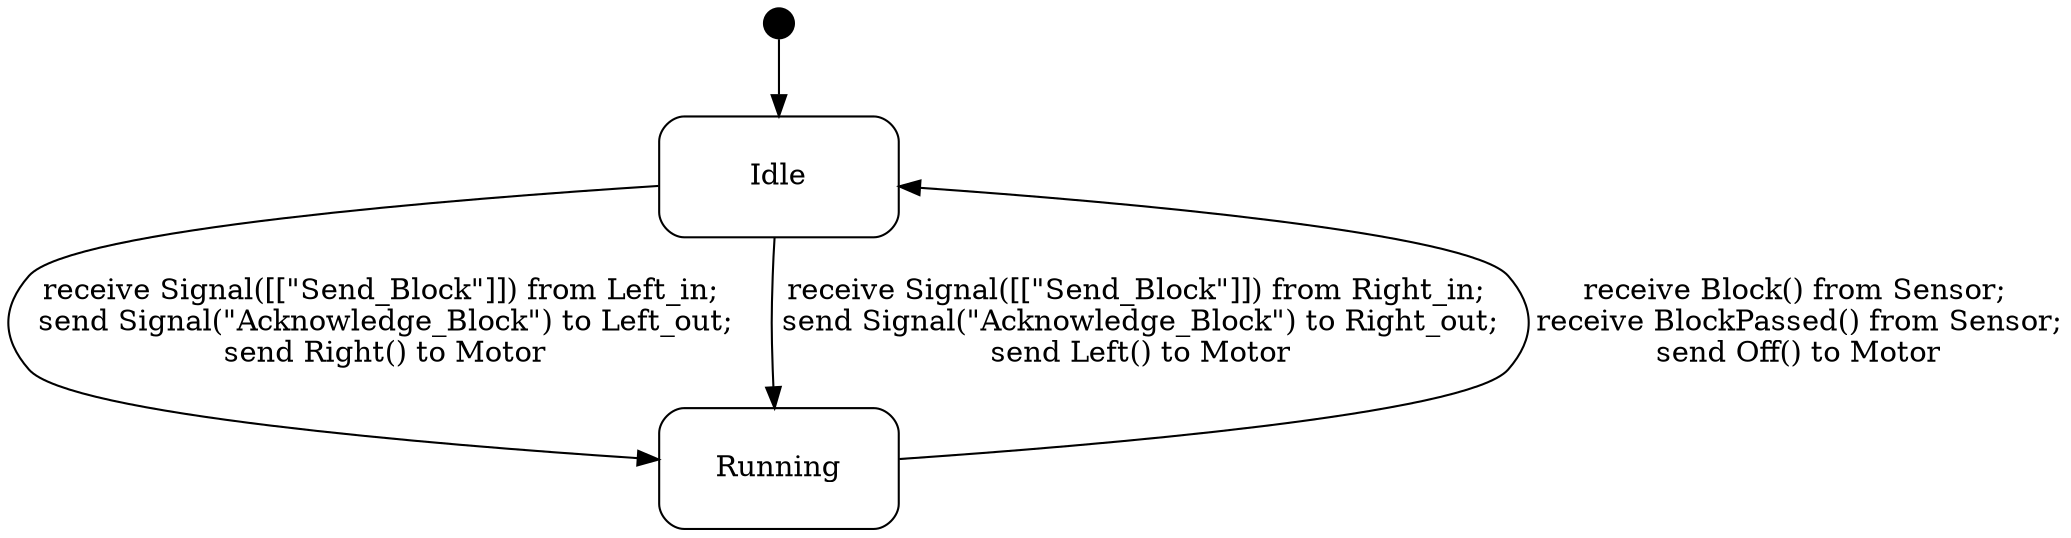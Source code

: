 digraph Middle {
  compound = true;
  rank = LR;
node [shape = "point", height = "0.2"] Idle_extra node [shape = "Mrecord", height = "0.8", width = "1.6"] Idle Idle_extra -> Idle

node [shape = "Mrecord", height = "0.8", width = "1.6"] Running



Idle -> Running [label = "receive Signal([[\"Send_Block\"]]) from Left_in;\n send Signal(\"Acknowledge_Block\") to Left_out;\n send Right() to Motor"];

Running -> Idle [label = "receive Block() from Sensor;\n receive BlockPassed() from Sensor;\n send Off() to Motor"];

Idle -> Running [label = "receive Signal([[\"Send_Block\"]]) from Right_in;\n send Signal(\"Acknowledge_Block\") to Right_out;\n send Left() to Motor"];

}

